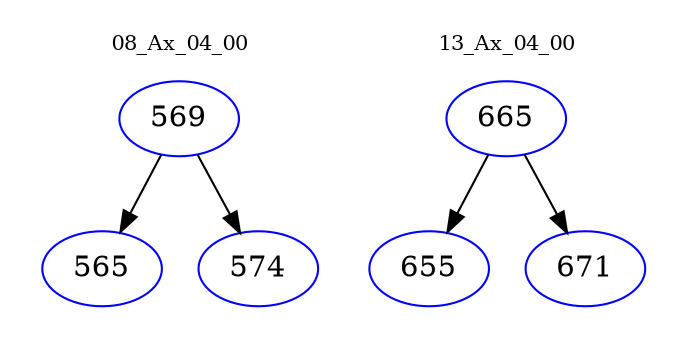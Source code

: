 digraph{
subgraph cluster_0 {
color = white
label = "08_Ax_04_00";
fontsize=10;
T0_569 [label="569", color="blue"]
T0_569 -> T0_565 [color="black"]
T0_565 [label="565", color="blue"]
T0_569 -> T0_574 [color="black"]
T0_574 [label="574", color="blue"]
}
subgraph cluster_1 {
color = white
label = "13_Ax_04_00";
fontsize=10;
T1_665 [label="665", color="blue"]
T1_665 -> T1_655 [color="black"]
T1_655 [label="655", color="blue"]
T1_665 -> T1_671 [color="black"]
T1_671 [label="671", color="blue"]
}
}
